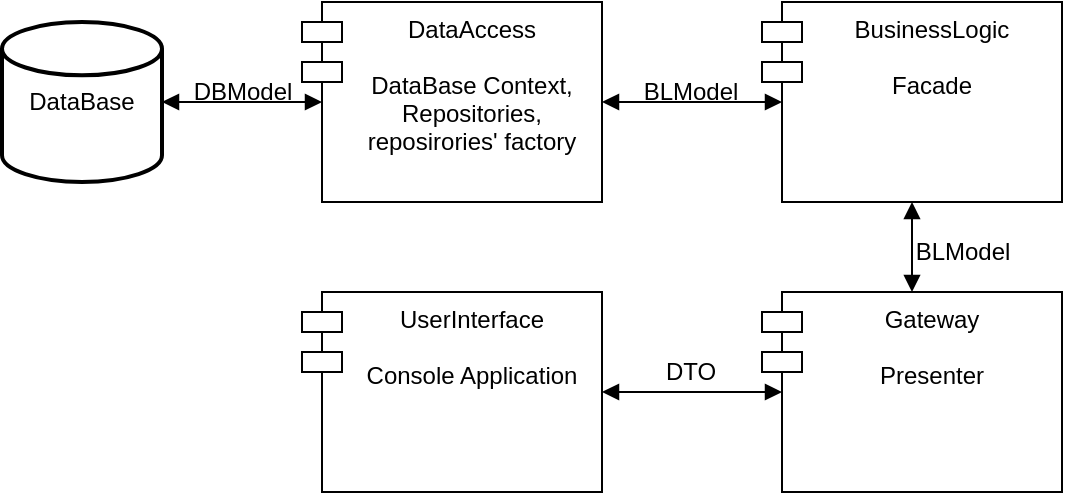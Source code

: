 <mxfile version="15.7.3" type="device"><diagram id="YWKgG_WSulfAox0yziJz" name="Страница 1"><mxGraphModel dx="782" dy="539" grid="1" gridSize="10" guides="1" tooltips="1" connect="1" arrows="1" fold="1" page="1" pageScale="1" pageWidth="827" pageHeight="1169" background="none" math="0" shadow="0"><root><mxCell id="0"/><mxCell id="1" parent="0"/><mxCell id="_tn_t2xFann5f1LkDNbZ-1" value="DataBase" style="strokeWidth=2;html=1;shape=mxgraph.flowchart.database;whiteSpace=wrap;" parent="1" vertex="1"><mxGeometry x="40" y="375" width="80" height="80" as="geometry"/></mxCell><mxCell id="_tn_t2xFann5f1LkDNbZ-2" value="DataAccess&#10;&#10;DataBase Context,&#10;Repositories,&#10;reposirories' factory" style="shape=module;align=left;spacingLeft=20;align=center;verticalAlign=top;" parent="1" vertex="1"><mxGeometry x="190" y="365" width="150" height="100" as="geometry"/></mxCell><mxCell id="_tn_t2xFann5f1LkDNbZ-4" value="" style="endArrow=block;startArrow=block;endFill=1;startFill=1;html=1;rounded=0;exitX=1;exitY=0.5;exitDx=0;exitDy=0;exitPerimeter=0;" parent="1" source="_tn_t2xFann5f1LkDNbZ-1" edge="1"><mxGeometry width="160" relative="1" as="geometry"><mxPoint x="320" y="420" as="sourcePoint"/><mxPoint x="200" y="415" as="targetPoint"/></mxGeometry></mxCell><mxCell id="_tn_t2xFann5f1LkDNbZ-5" value="DBModel" style="text;html=1;align=center;verticalAlign=middle;resizable=0;points=[];autosize=1;strokeColor=none;fillColor=none;" parent="1" vertex="1"><mxGeometry x="130" y="400" width="60" height="20" as="geometry"/></mxCell><mxCell id="_tn_t2xFann5f1LkDNbZ-6" value="BusinessLogic&#10;&#10;Facade" style="shape=module;align=left;spacingLeft=20;align=center;verticalAlign=top;" parent="1" vertex="1"><mxGeometry x="420" y="365" width="150" height="100" as="geometry"/></mxCell><mxCell id="_tn_t2xFann5f1LkDNbZ-8" value="" style="endArrow=block;startArrow=block;endFill=1;startFill=1;html=1;rounded=0;exitX=1;exitY=0.5;exitDx=0;exitDy=0;entryX=0;entryY=0.5;entryDx=10;entryDy=0;entryPerimeter=0;" parent="1" source="_tn_t2xFann5f1LkDNbZ-2" target="_tn_t2xFann5f1LkDNbZ-6" edge="1"><mxGeometry width="160" relative="1" as="geometry"><mxPoint x="320" y="430" as="sourcePoint"/><mxPoint x="480" y="430" as="targetPoint"/></mxGeometry></mxCell><mxCell id="_tn_t2xFann5f1LkDNbZ-9" value="BLModel" style="text;html=1;align=center;verticalAlign=middle;resizable=0;points=[];autosize=1;strokeColor=none;fillColor=none;" parent="1" vertex="1"><mxGeometry x="354" y="400" width="60" height="20" as="geometry"/></mxCell><mxCell id="_tn_t2xFann5f1LkDNbZ-10" value="Gateway&#10;&#10;Presenter" style="shape=module;align=left;spacingLeft=20;align=center;verticalAlign=top;" parent="1" vertex="1"><mxGeometry x="420" y="510" width="150" height="100" as="geometry"/></mxCell><mxCell id="_tn_t2xFann5f1LkDNbZ-12" value="" style="endArrow=block;startArrow=block;endFill=1;startFill=1;html=1;rounded=0;exitX=0.5;exitY=0;exitDx=0;exitDy=0;entryX=0.5;entryY=1;entryDx=0;entryDy=0;" parent="1" source="_tn_t2xFann5f1LkDNbZ-10" target="_tn_t2xFann5f1LkDNbZ-6" edge="1"><mxGeometry width="160" relative="1" as="geometry"><mxPoint x="320" y="480" as="sourcePoint"/><mxPoint x="480" y="480" as="targetPoint"/></mxGeometry></mxCell><mxCell id="_tn_t2xFann5f1LkDNbZ-13" value="BLModel" style="text;html=1;align=center;verticalAlign=middle;resizable=0;points=[];autosize=1;strokeColor=none;fillColor=none;" parent="1" vertex="1"><mxGeometry x="490" y="480" width="60" height="20" as="geometry"/></mxCell><mxCell id="_tn_t2xFann5f1LkDNbZ-14" value="UserInterface&#10;&#10;Console Application" style="shape=module;align=left;spacingLeft=20;align=center;verticalAlign=top;" parent="1" vertex="1"><mxGeometry x="190" y="510" width="150" height="100" as="geometry"/></mxCell><mxCell id="_tn_t2xFann5f1LkDNbZ-15" value="" style="endArrow=block;startArrow=block;endFill=1;startFill=1;html=1;rounded=0;exitX=1;exitY=0.5;exitDx=0;exitDy=0;entryX=0;entryY=0.5;entryDx=10;entryDy=0;entryPerimeter=0;" parent="1" source="_tn_t2xFann5f1LkDNbZ-14" target="_tn_t2xFann5f1LkDNbZ-10" edge="1"><mxGeometry width="160" relative="1" as="geometry"><mxPoint x="320" y="470" as="sourcePoint"/><mxPoint x="480" y="470" as="targetPoint"/></mxGeometry></mxCell><mxCell id="_tn_t2xFann5f1LkDNbZ-16" value="DTO" style="text;html=1;align=center;verticalAlign=middle;resizable=0;points=[];autosize=1;strokeColor=none;fillColor=none;" parent="1" vertex="1"><mxGeometry x="364" y="540" width="40" height="20" as="geometry"/></mxCell></root></mxGraphModel></diagram></mxfile>